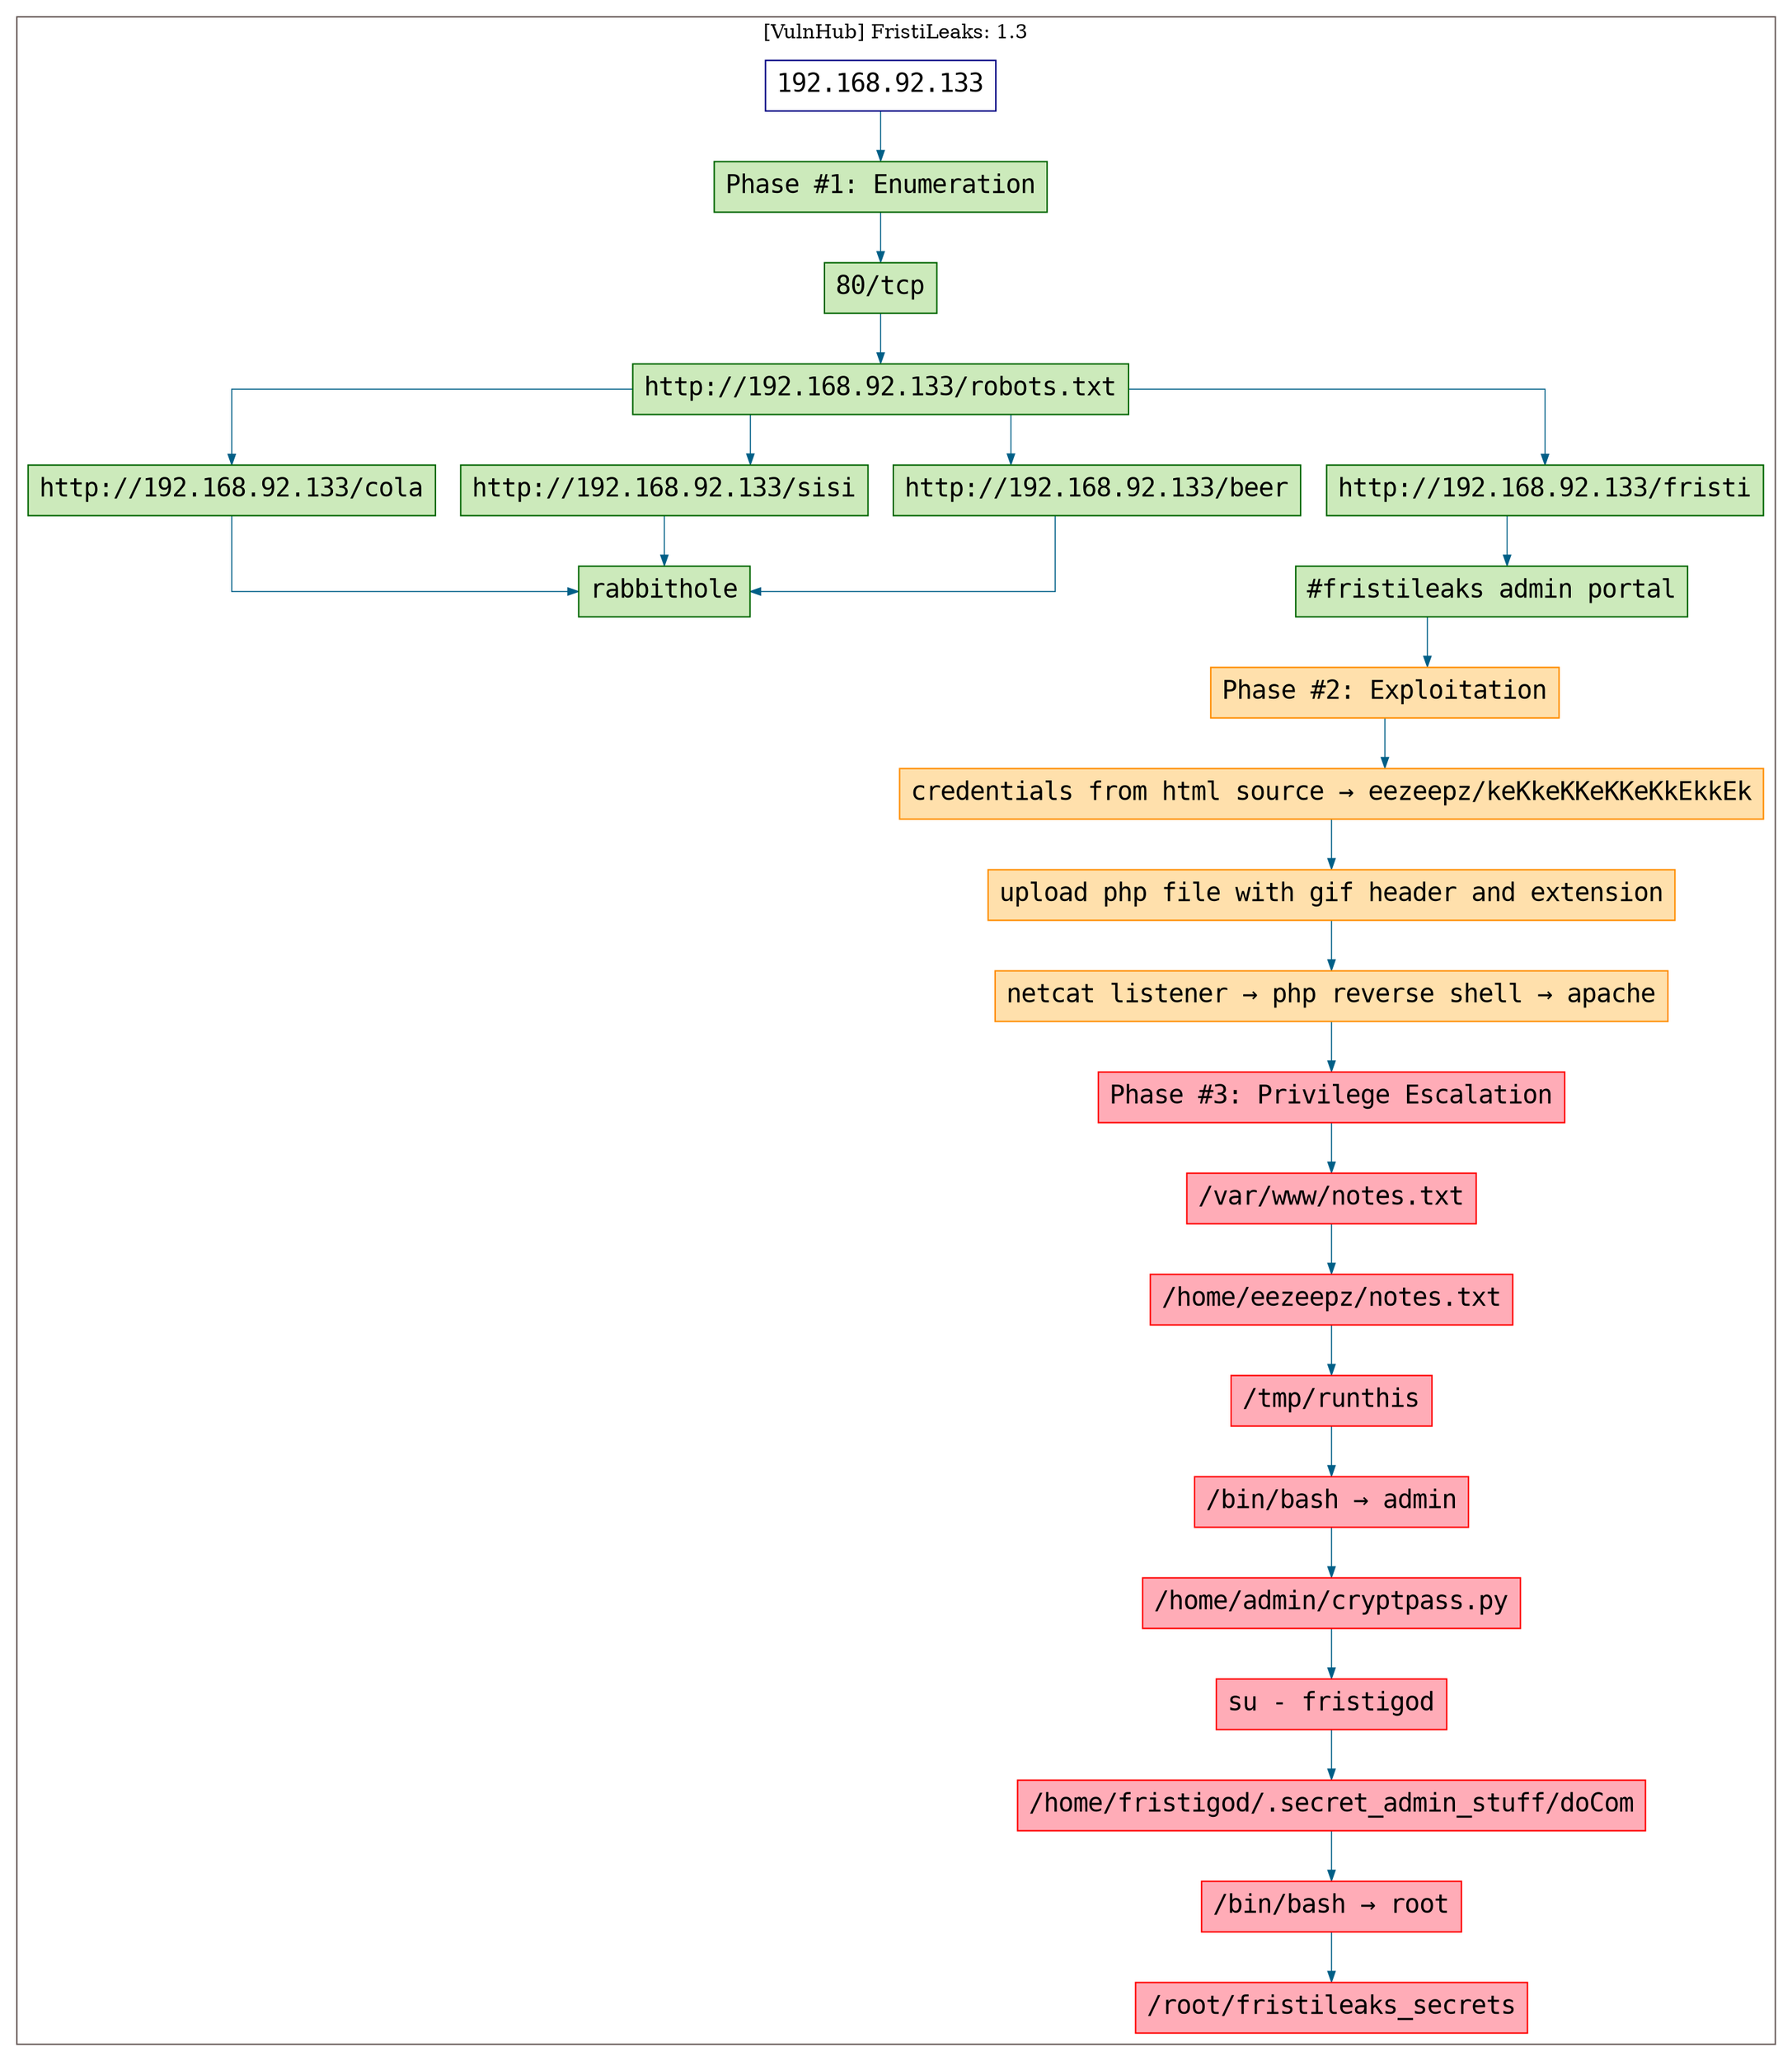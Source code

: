 digraph G {
  #rankdir=LR;
  nodesdictep=1.0; splines="ortho"; K=0.6; overlap=scale; fixedsize=true; resolution=72; bgcolor="#ffffff"; outputorder="edgesfirst";
  node [fontname="courier" fontsize=18 shape=box width=0.25 fillcolor="white" style="filled,solid"];
  edge [style=solid color="#005f87" penwidth=0.75 arrowsize=0.75];

  0[label="192.168.92.133" color="navyblue" fillcolor="#ffffff" tooltip="[VulnHub] FristiLeaks: 1.3"];
  10[label="Phase #2: Exploitation" color="darkorange" fillcolor="#ffe0ac" tooltip="Phase #2:Exploitation"];
  11[label="credentials from html source → eezeepz/keKkeKKeKKeKkEkkEk" color="darkorange" fillcolor="#ffe0ac" tooltip="Phase #2:Exploitation"];
  12[label="upload php file with gif header and extension" color="darkorange" fillcolor="#ffe0ac" tooltip="Phase #2:Exploitation"];
  13[label="netcat listener → php reverse shell → apache" color="darkorange" fillcolor="#ffe0ac" tooltip="Phase #2:Exploitation"];
  14[label="Phase #3: Privilege Escalation" color="red" fillcolor="#ffacb7" tooltip="Phase #3:Privilege Escalation"];
  15[label="/var/www/notes.txt" color="red" fillcolor="#ffacb7" tooltip="Phase #3:Privilege Escalation"];
  16[label="/home/eezeepz/notes.txt" color="red" fillcolor="#ffacb7" tooltip="Phase #3:Privilege Escalation"];
  17[label="/tmp/runthis" color="red" fillcolor="#ffacb7" tooltip="Phase #3:Privilege Escalation"];
  18[label="/bin/bash → admin" color="red" fillcolor="#ffacb7" tooltip="Phase #3:Privilege Escalation"];
  19[label="/home/admin/cryptpass.py" color="red" fillcolor="#ffacb7" tooltip="Phase #3:Privilege Escalation"];
  1[label="Phase #1: Enumeration" color="darkgreen" fillcolor="#cceabb" tooltip="Phase #1:Enumeration"];
  20[label="su - fristigod" color="red" fillcolor="#ffacb7" tooltip="Phase #3:Privilege Escalation"];
  21[label="/home/fristigod/.secret_admin_stuff/doCom" color="red" fillcolor="#ffacb7" tooltip="Phase #3:Privilege Escalation"];
  22[label="/bin/bash → root" color="red" fillcolor="#ffacb7" tooltip="Phase #3:Privilege Escalation"];
  23[label="/root/fristileaks_secrets" color="red" fillcolor="#ffacb7" tooltip="Phase #3:Privilege Escalation"];
  2[label="80/tcp" color="darkgreen" fillcolor="#cceabb" tooltip="Phase #1:Enumeration"];
  3[label="http://192.168.92.133/robots.txt" color="darkgreen" fillcolor="#cceabb" tooltip="Phase #1:Enumeration"];
  4[label="http://192.168.92.133/cola" color="darkgreen" fillcolor="#cceabb" tooltip="Phase #1:Enumeration"];
  5[label="rabbithole" color="darkgreen" fillcolor="#cceabb" tooltip="Phase #1:Enumeration"];
  6[label="http://192.168.92.133/sisi" color="darkgreen" fillcolor="#cceabb" tooltip="Phase #1:Enumeration"];
  7[label="http://192.168.92.133/beer" color="darkgreen" fillcolor="#cceabb" tooltip="Phase #1:Enumeration"];
  8[label="http://192.168.92.133/fristi" color="darkgreen" fillcolor="#cceabb" tooltip="Phase #1:Enumeration"];
  9[label="#fristileaks admin portal" color="darkgreen" fillcolor="#cceabb" tooltip="Phase #1:Enumeration"];

  subgraph cluster_0 {
    node [style="filled,solid"];
    label = "[VulnHub] FristiLeaks: 1.3";
    color = "#665957";
    0 -> 1 [color="#005f87"];
    1 -> 2 [color="#005f87"];
    10 -> 11 [color="#005f87"];
    11 -> 12 [color="#005f87"];
    12 -> 13 [color="#005f87"];
    13 -> 14 [color="#005f87"];
    14 -> 15 [color="#005f87"];
    15 -> 16 [color="#005f87"];
    16 -> 17 [color="#005f87"];
    17 -> 18 [color="#005f87"];
    18 -> 19 [color="#005f87"];
    19 -> 20 [color="#005f87"];
    2 -> 3 [color="#005f87"];
    20 -> 21 [color="#005f87"];
    21 -> 22 [color="#005f87"];
    22 -> 23 [color="#005f87"];
    3 -> 4 [color="#005f87"];
    3 -> 6 [color="#005f87"];
    3 -> 7 [color="#005f87"];
    3 -> 8 [color="#005f87"];
    4 -> 5 [color="#005f87"];
    6 -> 5 [color="#005f87"];
    7 -> 5 [color="#005f87"];
    8 -> 9 [color="#005f87"];
    9 -> 10 [color="#005f87"];
  }
}
